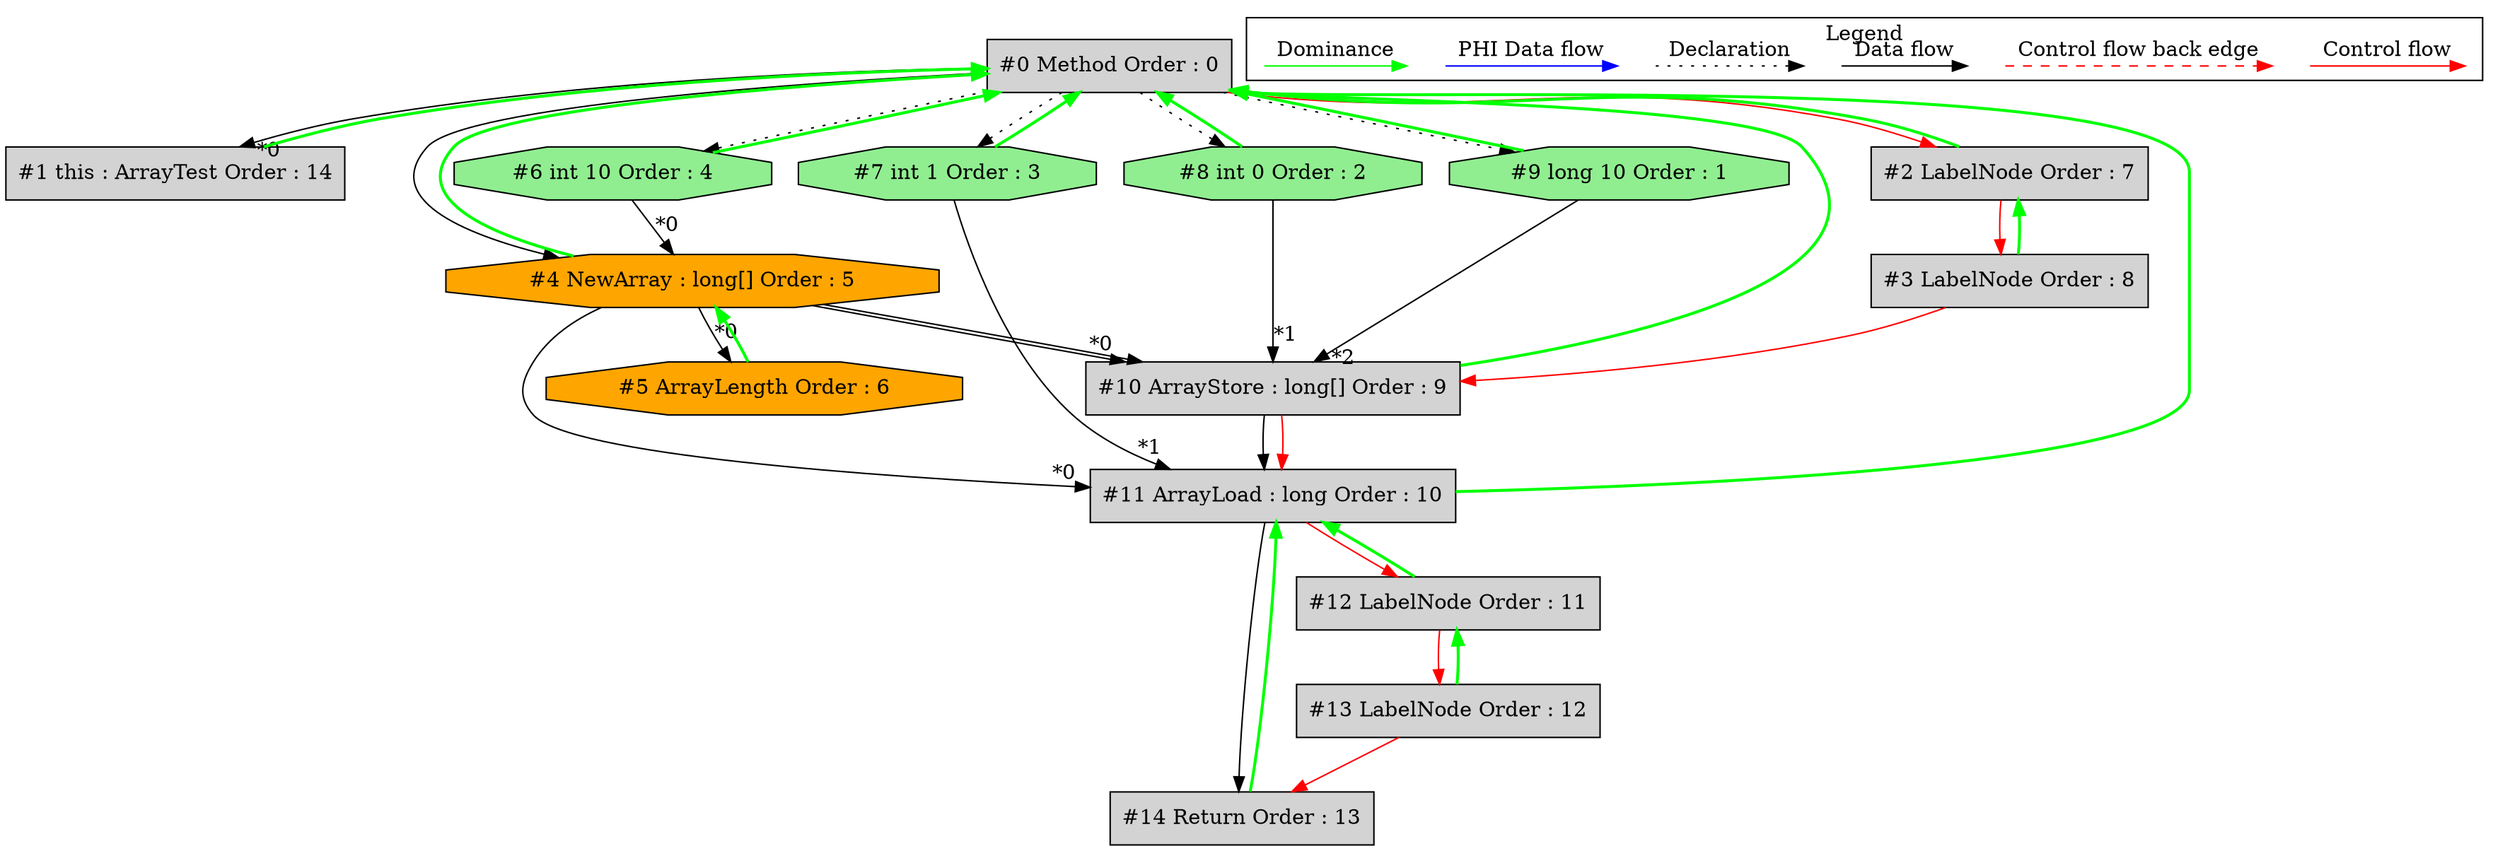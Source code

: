 digraph debugoutput {
 ordering="in";
 node0[label="#0 Method Order : 0",shape=box, fillcolor=lightgrey, style=filled];
 node1[label="#1 this : ArrayTest Order : 14",shape=box, fillcolor=lightgrey, style=filled];
 node1 -> node0[dir="forward" color="green" penwidth="2"];
 node0 -> node1[headlabel="*0", labeldistance=2];
 node2[label="#2 LabelNode Order : 7",shape=box, fillcolor=lightgrey, style=filled];
 node2 -> node0[dir="forward" color="green" penwidth="2"];
 node0 -> node2[labeldistance=2, color=red, fontcolor=red];
 node3[label="#3 LabelNode Order : 8",shape=box, fillcolor=lightgrey, style=filled];
 node3 -> node2[dir="forward" color="green" penwidth="2"];
 node2 -> node3[labeldistance=2, color=red, fontcolor=red];
 node4[label="#4 NewArray : long[] Order : 5",shape=octagon, fillcolor=orange, style=filled];
 node4 -> node0[dir="forward" color="green" penwidth="2"];
 node6 -> node4[headlabel="*0", labeldistance=2];
 node0 -> node4;
 node5[label="#5 ArrayLength Order : 6",shape=octagon, fillcolor=orange, style=filled];
 node5 -> node4[dir="forward" color="green" penwidth="2"];
 node4 -> node5[headlabel="*0", labeldistance=2];
 node6[label="#6 int 10 Order : 4",shape=octagon, fillcolor=lightgreen, style=filled];
 node6 -> node0[dir="forward" color="green" penwidth="2"];
 node0 -> node6[style=dotted];
 node7[label="#7 int 1 Order : 3",shape=octagon, fillcolor=lightgreen, style=filled];
 node7 -> node0[dir="forward" color="green" penwidth="2"];
 node0 -> node7[style=dotted];
 node8[label="#8 int 0 Order : 2",shape=octagon, fillcolor=lightgreen, style=filled];
 node8 -> node0[dir="forward" color="green" penwidth="2"];
 node0 -> node8[style=dotted];
 node9[label="#9 long 10 Order : 1",shape=octagon, fillcolor=lightgreen, style=filled];
 node9 -> node0[dir="forward" color="green" penwidth="2"];
 node0 -> node9[style=dotted];
 node10[label="#10 ArrayStore : long[] Order : 9",shape=box, fillcolor=lightgrey, style=filled];
 node10 -> node0[dir="forward" color="green" penwidth="2"];
 node4 -> node10[headlabel="*0", labeldistance=2];
 node8 -> node10[headlabel="*1", labeldistance=2];
 node9 -> node10[headlabel="*2", labeldistance=2];
 node4 -> node10;
 node3 -> node10[labeldistance=2, color=red, fontcolor=red];
 node11[label="#11 ArrayLoad : long Order : 10",shape=box, fillcolor=lightgrey, style=filled];
 node11 -> node0[dir="forward" color="green" penwidth="2"];
 node4 -> node11[headlabel="*0", labeldistance=2];
 node7 -> node11[headlabel="*1", labeldistance=2];
 node10 -> node11;
 node10 -> node11[labeldistance=2, color=red, fontcolor=red];
 node12[label="#12 LabelNode Order : 11",shape=box, fillcolor=lightgrey, style=filled];
 node12 -> node11[dir="forward" color="green" penwidth="2"];
 node11 -> node12[labeldistance=2, color=red, fontcolor=red];
 node13[label="#13 LabelNode Order : 12",shape=box, fillcolor=lightgrey, style=filled];
 node13 -> node12[dir="forward" color="green" penwidth="2"];
 node12 -> node13[labeldistance=2, color=red, fontcolor=red];
 node14[label="#14 Return Order : 13",shape=box, fillcolor=lightgrey, style=filled];
 node14 -> node11[dir="forward" color="green" penwidth="2"];
 node13 -> node14[labeldistance=2, color=red, fontcolor=red];
 node11 -> node14;
 subgraph cluster_000 {
  label = "Legend";
  node [shape=point]
  {
   rank=same;
   c0 [style = invis];
   c1 [style = invis];
   c2 [style = invis];
   c3 [style = invis];
   d0 [style = invis];
   d1 [style = invis];
   d2 [style = invis];
   d3 [style = invis];
   d4 [style = invis];
   d5 [style = invis];
   d6 [style = invis];
   d7 [style = invis];
  }
  c0 -> c1 [label="Control flow", style=solid, color=red]
  c2 -> c3 [label="Control flow back edge", style=dashed, color=red]
  d0 -> d1 [label="Data flow"]
  d2 -> d3 [label="Declaration", style=dotted]
  d4 -> d5 [label="PHI Data flow", color=blue]
  d6 -> d7 [label="Dominance", color=green]
 }

}
